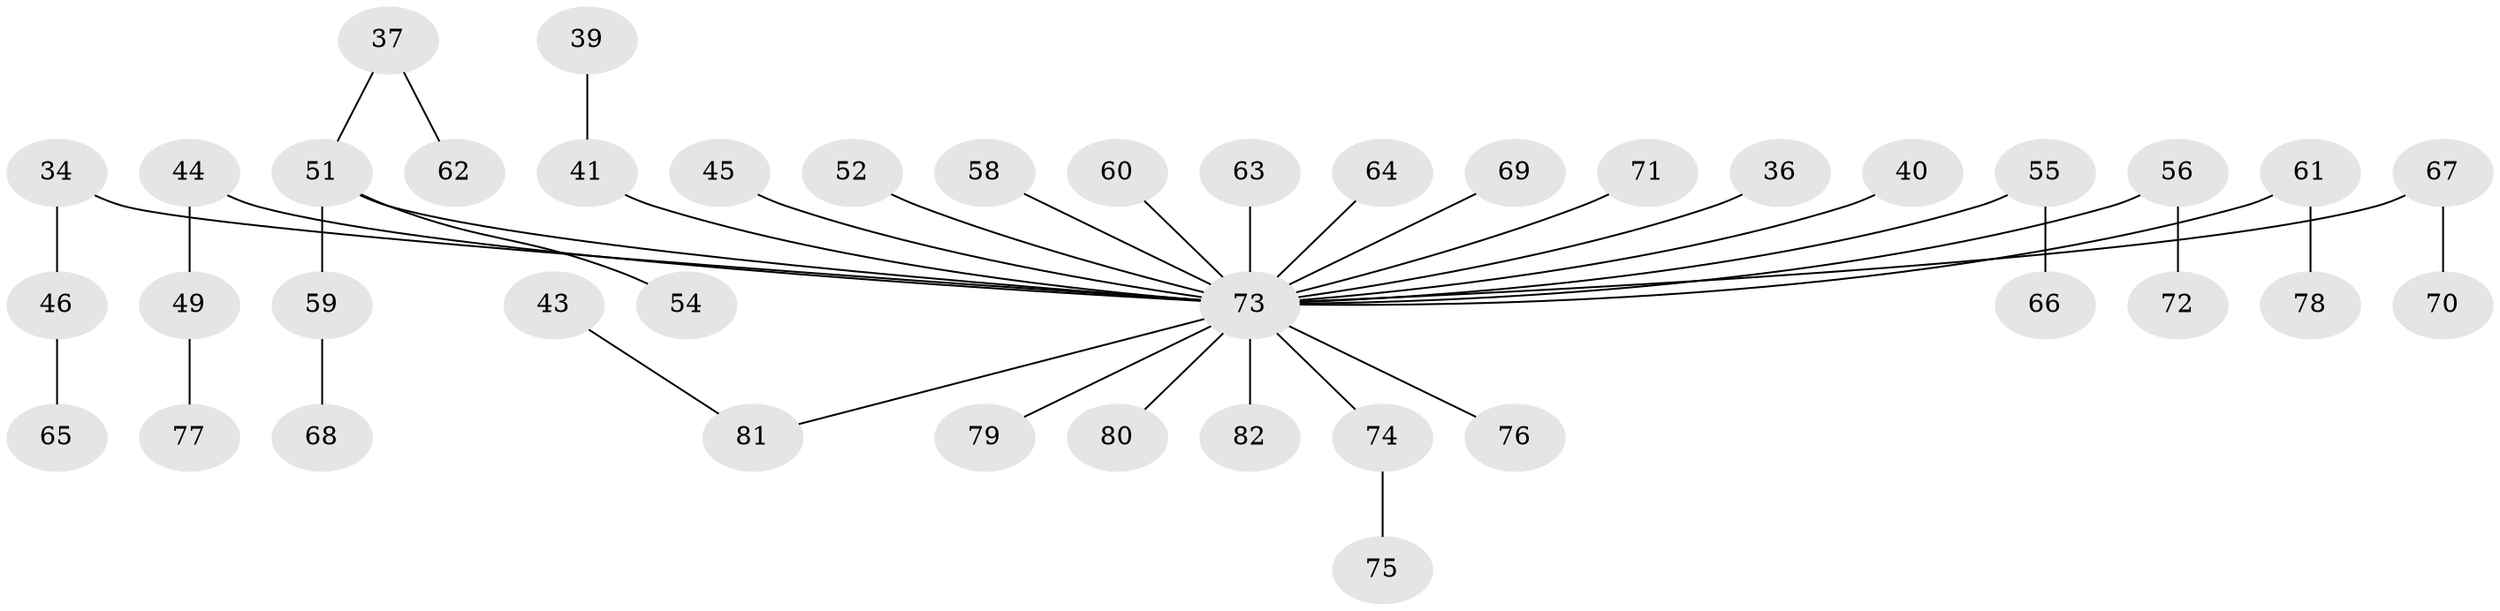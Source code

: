 // original degree distribution, {3: 0.13414634146341464, 5: 0.04878048780487805, 7: 0.024390243902439025, 1: 0.524390243902439, 4: 0.04878048780487805, 2: 0.21951219512195122}
// Generated by graph-tools (version 1.1) at 2025/53/03/09/25 04:53:45]
// undirected, 41 vertices, 40 edges
graph export_dot {
graph [start="1"]
  node [color=gray90,style=filled];
  34;
  36;
  37 [super="+33"];
  39;
  40;
  41 [super="+12"];
  43;
  44;
  45;
  46;
  49;
  51 [super="+16"];
  52;
  54;
  55;
  56 [super="+24"];
  58;
  59 [super="+42"];
  60;
  61;
  62;
  63;
  64;
  65;
  66;
  67;
  68;
  69;
  70;
  71;
  72;
  73 [super="+9+11+53+57+25+14+15+20+32+22+27+30"];
  74 [super="+28+31+47"];
  75;
  76;
  77;
  78;
  79;
  80 [super="+26"];
  81 [super="+21"];
  82;
  34 -- 46;
  34 -- 73;
  36 -- 73;
  37 -- 62;
  37 -- 51;
  39 -- 41;
  40 -- 73;
  41 -- 73;
  43 -- 81;
  44 -- 49;
  44 -- 73;
  45 -- 73;
  46 -- 65;
  49 -- 77;
  51 -- 54;
  51 -- 73;
  51 -- 59;
  52 -- 73;
  55 -- 66;
  55 -- 73;
  56 -- 72;
  56 -- 73;
  58 -- 73;
  59 -- 68;
  60 -- 73;
  61 -- 78;
  61 -- 73;
  63 -- 73;
  64 -- 73;
  67 -- 70;
  67 -- 73;
  69 -- 73;
  71 -- 73;
  73 -- 76;
  73 -- 79;
  73 -- 82;
  73 -- 74;
  73 -- 81;
  73 -- 80;
  74 -- 75;
}
